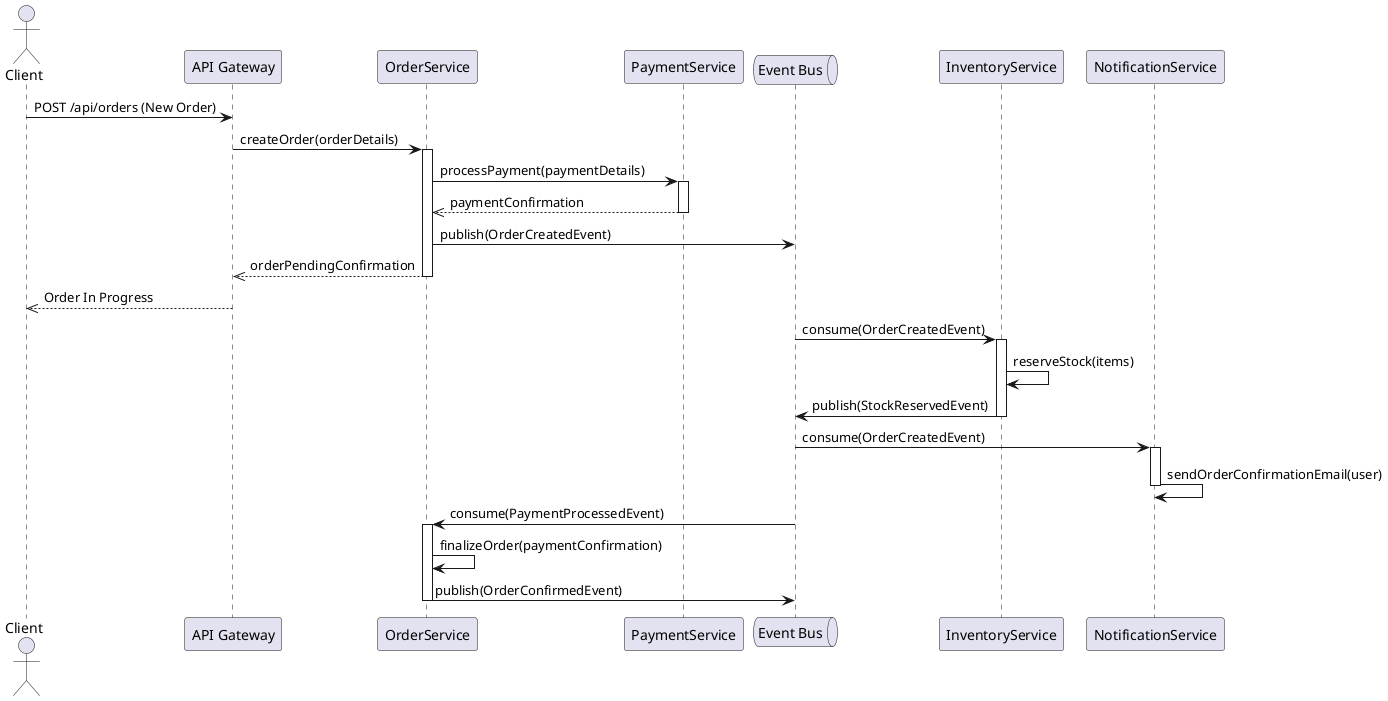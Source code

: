 @startuml
actor "Client" as User
participant "API Gateway" as GW
participant "OrderService" as OS
participant "PaymentService" as PS
queue "Event Bus" as EB
participant "InventoryService" as IS
participant "NotificationService" as NS

User -> GW : POST /api/orders (New Order)
GW -> OS : createOrder(orderDetails)
activate OS
OS -> PS : processPayment(paymentDetails)
activate PS
PS -->> OS : paymentConfirmation
deactivate PS
OS -> EB : publish(OrderCreatedEvent)
OS -->> GW : orderPendingConfirmation
deactivate OS
GW -->> User : Order In Progress

EB -> IS : consume(OrderCreatedEvent)
activate IS
IS -> IS : reserveStock(items)
IS -> EB : publish(StockReservedEvent)
deactivate IS

EB -> NS : consume(OrderCreatedEvent)
activate NS
NS -> NS : sendOrderConfirmationEmail(user)
deactivate NS

EB -> OS : consume(PaymentProcessedEvent)
activate OS
OS -> OS : finalizeOrder(paymentConfirmation)
OS -> EB : publish(OrderConfirmedEvent)
deactivate OS
@enduml